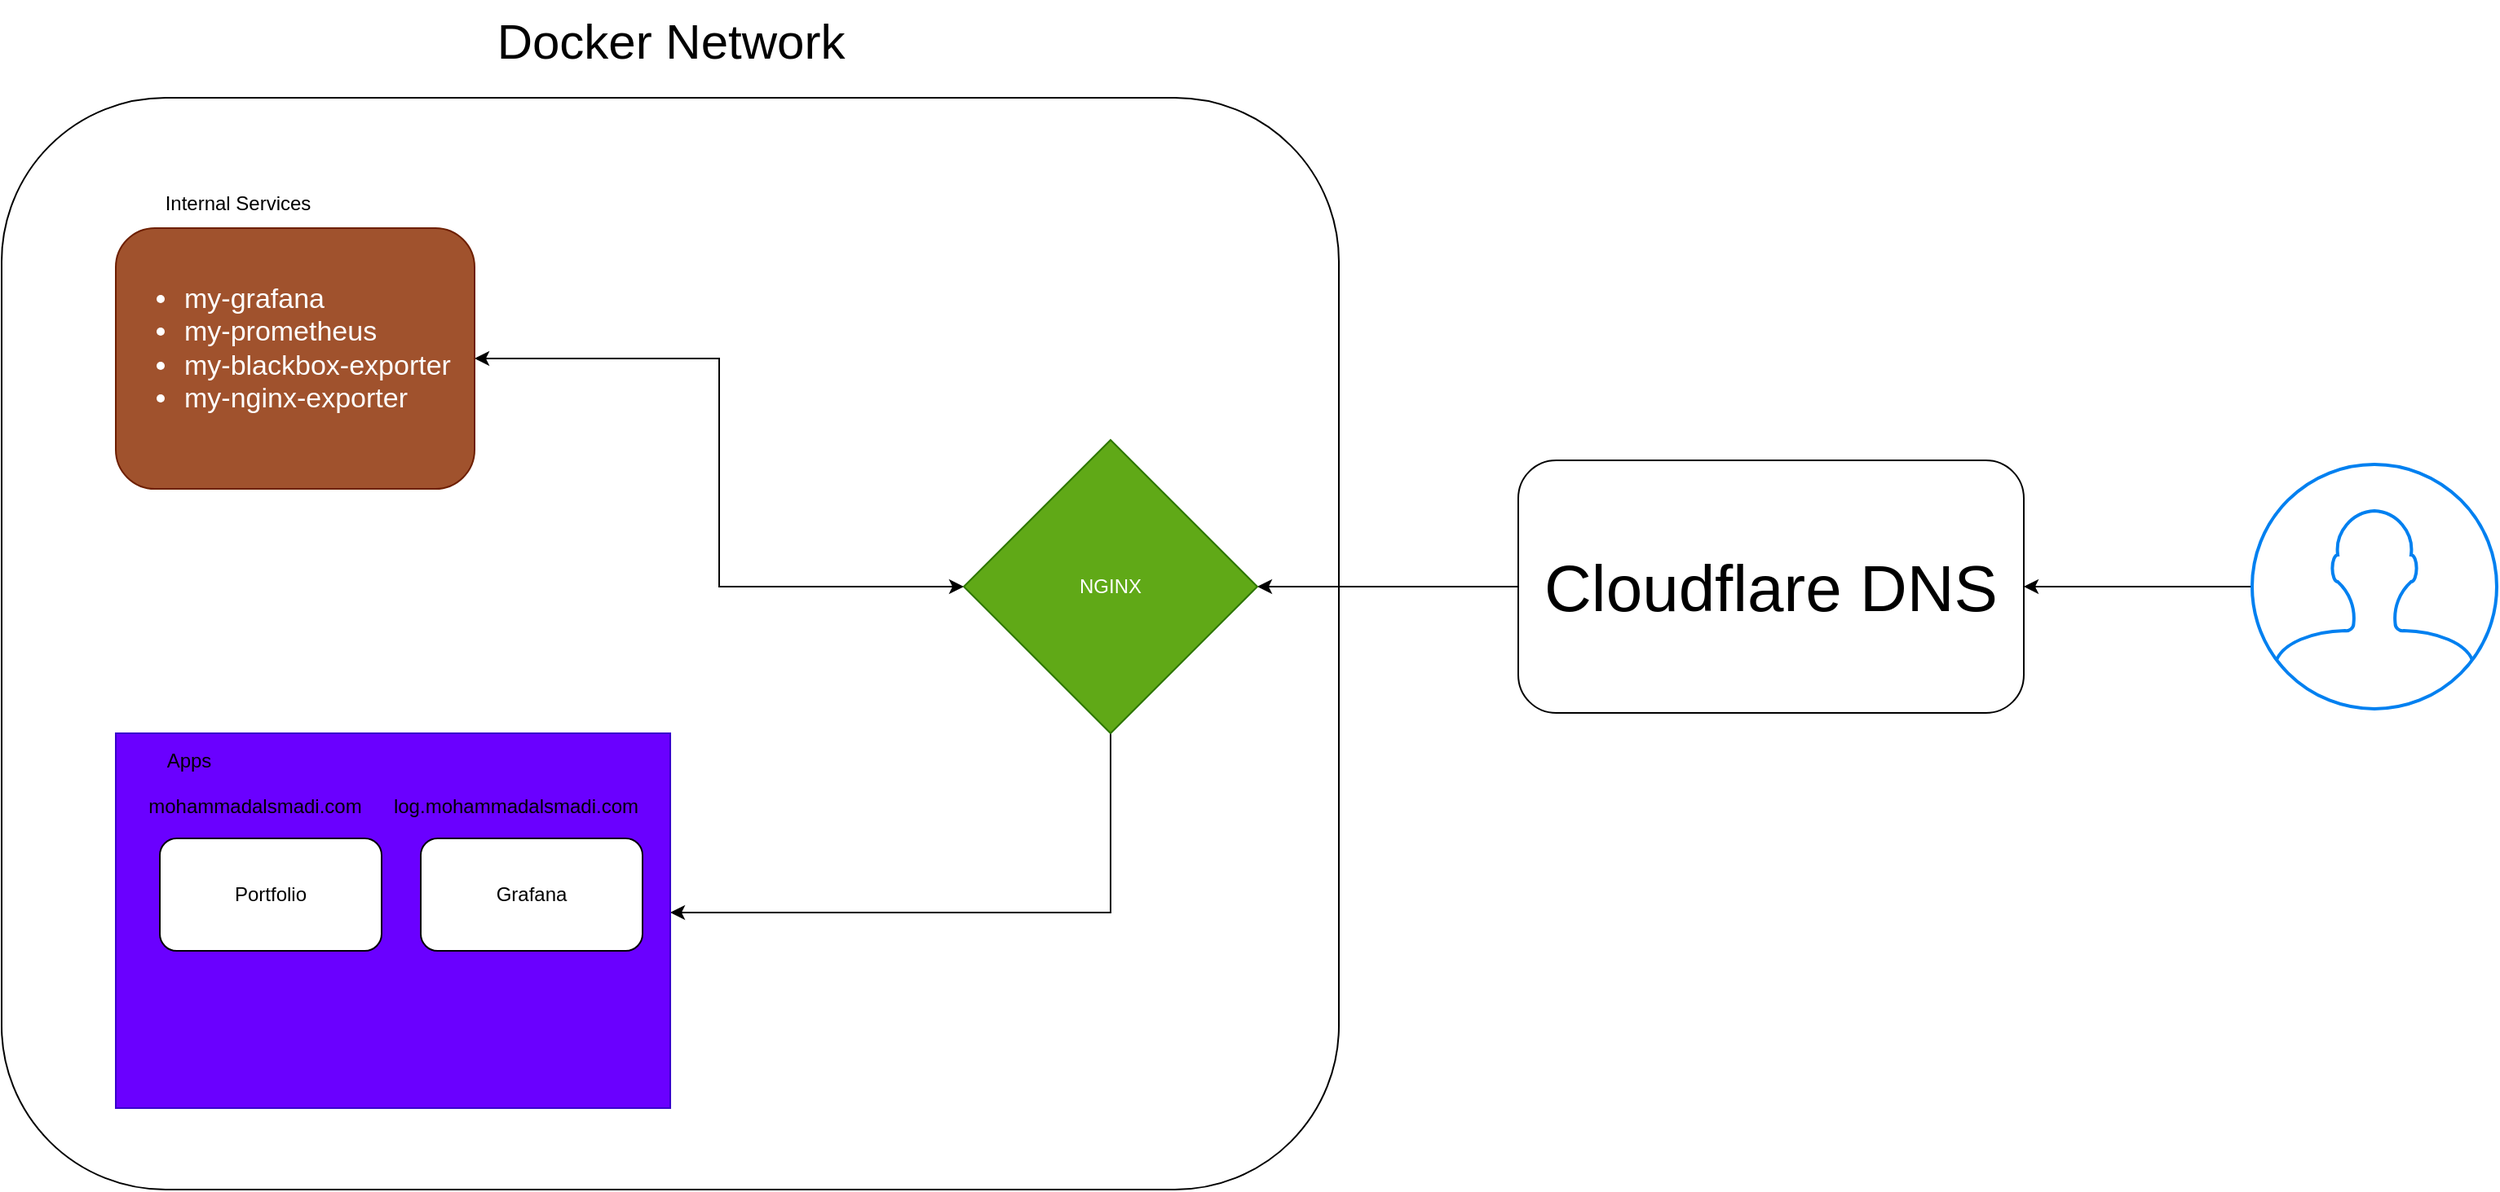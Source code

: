 <mxfile version="22.1.2" type="device">
  <diagram name="Page-1" id="R2MvaQX-AlfxHzwUdTXZ">
    <mxGraphModel dx="2539" dy="1262" grid="1" gridSize="10" guides="1" tooltips="1" connect="1" arrows="1" fold="1" page="1" pageScale="1" pageWidth="850" pageHeight="1100" math="0" shadow="0">
      <root>
        <mxCell id="0" />
        <mxCell id="1" parent="0" />
        <mxCell id="-yU4W_w6DTY_NnUc-j4N-7" value="" style="rounded=1;whiteSpace=wrap;html=1;" vertex="1" parent="1">
          <mxGeometry x="-730" y="330" width="820" height="670" as="geometry" />
        </mxCell>
        <mxCell id="-yU4W_w6DTY_NnUc-j4N-18" style="edgeStyle=orthogonalEdgeStyle;rounded=0;orthogonalLoop=1;jettySize=auto;html=1;" edge="1" parent="1" source="zyHV_CM0H_Y1TYoFUFEd-9" target="-yU4W_w6DTY_NnUc-j4N-8">
          <mxGeometry relative="1" as="geometry" />
        </mxCell>
        <mxCell id="zyHV_CM0H_Y1TYoFUFEd-9" value="&lt;font style=&quot;font-size: 40px;&quot;&gt;Cloudflare DNS&lt;/font&gt;" style="rounded=1;whiteSpace=wrap;html=1;" parent="1" vertex="1">
          <mxGeometry x="200" y="552.5" width="310" height="155" as="geometry" />
        </mxCell>
        <mxCell id="-yU4W_w6DTY_NnUc-j4N-5" value="Docker Network" style="text;html=1;align=center;verticalAlign=middle;resizable=0;points=[];autosize=1;strokeColor=none;fillColor=none;fontSize=30;" vertex="1" parent="1">
          <mxGeometry x="-440" y="270" width="240" height="50" as="geometry" />
        </mxCell>
        <mxCell id="-yU4W_w6DTY_NnUc-j4N-9" style="edgeStyle=orthogonalEdgeStyle;rounded=0;orthogonalLoop=1;jettySize=auto;html=1;startArrow=classic;startFill=1;" edge="1" parent="1" source="-yU4W_w6DTY_NnUc-j4N-6" target="-yU4W_w6DTY_NnUc-j4N-8">
          <mxGeometry relative="1" as="geometry" />
        </mxCell>
        <mxCell id="-yU4W_w6DTY_NnUc-j4N-23" style="edgeStyle=orthogonalEdgeStyle;rounded=0;orthogonalLoop=1;jettySize=auto;html=1;" edge="1" parent="1" source="-yU4W_w6DTY_NnUc-j4N-8">
          <mxGeometry relative="1" as="geometry">
            <mxPoint x="-320" y="830" as="targetPoint" />
            <Array as="points">
              <mxPoint x="-50" y="830" />
            </Array>
          </mxGeometry>
        </mxCell>
        <mxCell id="-yU4W_w6DTY_NnUc-j4N-8" value="NGINX" style="rhombus;whiteSpace=wrap;html=1;fillColor=#60a917;fontColor=#ffffff;strokeColor=#2D7600;" vertex="1" parent="1">
          <mxGeometry x="-140" y="540" width="180" height="180" as="geometry" />
        </mxCell>
        <mxCell id="-yU4W_w6DTY_NnUc-j4N-12" value="" style="group;fillColor=#6a00ff;fontColor=#ffffff;strokeColor=#3700CC;" vertex="1" connectable="0" parent="1">
          <mxGeometry x="-660" y="720" width="340.003" height="230" as="geometry" />
        </mxCell>
        <mxCell id="-yU4W_w6DTY_NnUc-j4N-11" value="Apps" style="text;html=1;strokeColor=none;fillColor=none;align=center;verticalAlign=middle;whiteSpace=wrap;rounded=0;" vertex="1" parent="-yU4W_w6DTY_NnUc-j4N-12">
          <mxGeometry x="11.333" width="68" height="34.5" as="geometry" />
        </mxCell>
        <mxCell id="-yU4W_w6DTY_NnUc-j4N-3" value="" style="group" vertex="1" connectable="0" parent="-yU4W_w6DTY_NnUc-j4N-12">
          <mxGeometry x="10.003" y="30" width="170" height="103.5" as="geometry" />
        </mxCell>
        <mxCell id="zyHV_CM0H_Y1TYoFUFEd-2" value="Portfolio" style="rounded=1;whiteSpace=wrap;html=1;" parent="-yU4W_w6DTY_NnUc-j4N-3" vertex="1">
          <mxGeometry x="17" y="34.5" width="136" height="69" as="geometry" />
        </mxCell>
        <mxCell id="-yU4W_w6DTY_NnUc-j4N-2" value="mohammadalsmadi.com" style="text;html=1;align=center;verticalAlign=middle;resizable=0;points=[];autosize=1;strokeColor=none;fillColor=none;" vertex="1" parent="-yU4W_w6DTY_NnUc-j4N-3">
          <mxGeometry width="150" height="30" as="geometry" />
        </mxCell>
        <mxCell id="-yU4W_w6DTY_NnUc-j4N-24" value="" style="group" vertex="1" connectable="0" parent="-yU4W_w6DTY_NnUc-j4N-12">
          <mxGeometry x="170.003" y="30" width="170" height="103.5" as="geometry" />
        </mxCell>
        <mxCell id="-yU4W_w6DTY_NnUc-j4N-25" value="Grafana" style="rounded=1;whiteSpace=wrap;html=1;" vertex="1" parent="-yU4W_w6DTY_NnUc-j4N-24">
          <mxGeometry x="17" y="34.5" width="136" height="69" as="geometry" />
        </mxCell>
        <mxCell id="-yU4W_w6DTY_NnUc-j4N-26" value="log.mohammadalsmadi.com" style="text;html=1;align=center;verticalAlign=middle;resizable=0;points=[];autosize=1;strokeColor=none;fillColor=none;" vertex="1" parent="-yU4W_w6DTY_NnUc-j4N-24">
          <mxGeometry x="-10" width="170" height="30" as="geometry" />
        </mxCell>
        <mxCell id="-yU4W_w6DTY_NnUc-j4N-17" style="edgeStyle=orthogonalEdgeStyle;rounded=0;orthogonalLoop=1;jettySize=auto;html=1;" edge="1" parent="1" source="-yU4W_w6DTY_NnUc-j4N-16" target="zyHV_CM0H_Y1TYoFUFEd-9">
          <mxGeometry relative="1" as="geometry" />
        </mxCell>
        <mxCell id="-yU4W_w6DTY_NnUc-j4N-16" value="" style="html=1;verticalLabelPosition=bottom;align=center;labelBackgroundColor=#ffffff;verticalAlign=top;strokeWidth=2;strokeColor=#0080F0;shadow=0;dashed=0;shape=mxgraph.ios7.icons.user;" vertex="1" parent="1">
          <mxGeometry x="650" y="555" width="150" height="150" as="geometry" />
        </mxCell>
        <mxCell id="-yU4W_w6DTY_NnUc-j4N-22" value="" style="group" vertex="1" connectable="0" parent="1">
          <mxGeometry x="-660" y="380" width="220" height="190" as="geometry" />
        </mxCell>
        <mxCell id="-yU4W_w6DTY_NnUc-j4N-6" value="&lt;ul style=&quot;font-size: 17px;&quot;&gt;&lt;li style=&quot;font-size: 17px;&quot;&gt;my-grafana&lt;/li&gt;&lt;li style=&quot;font-size: 17px;&quot;&gt;my-prometheus&lt;/li&gt;&lt;li style=&quot;font-size: 17px;&quot;&gt;my-blackbox-exporter&lt;/li&gt;&lt;li style=&quot;font-size: 17px;&quot;&gt;my-nginx-exporter&lt;/li&gt;&lt;/ul&gt;" style="rounded=1;whiteSpace=wrap;html=1;align=left;verticalAlign=top;spacingLeft=0;spacingTop=10;fontSize=17;fillColor=#a0522d;fontColor=#ffffff;strokeColor=#6D1F00;" vertex="1" parent="-yU4W_w6DTY_NnUc-j4N-22">
          <mxGeometry y="30" width="220" height="160" as="geometry" />
        </mxCell>
        <mxCell id="-yU4W_w6DTY_NnUc-j4N-19" value="Internal Services" style="text;html=1;strokeColor=none;fillColor=none;align=center;verticalAlign=middle;whiteSpace=wrap;rounded=0;" vertex="1" parent="-yU4W_w6DTY_NnUc-j4N-22">
          <mxGeometry width="150" height="30" as="geometry" />
        </mxCell>
      </root>
    </mxGraphModel>
  </diagram>
</mxfile>
